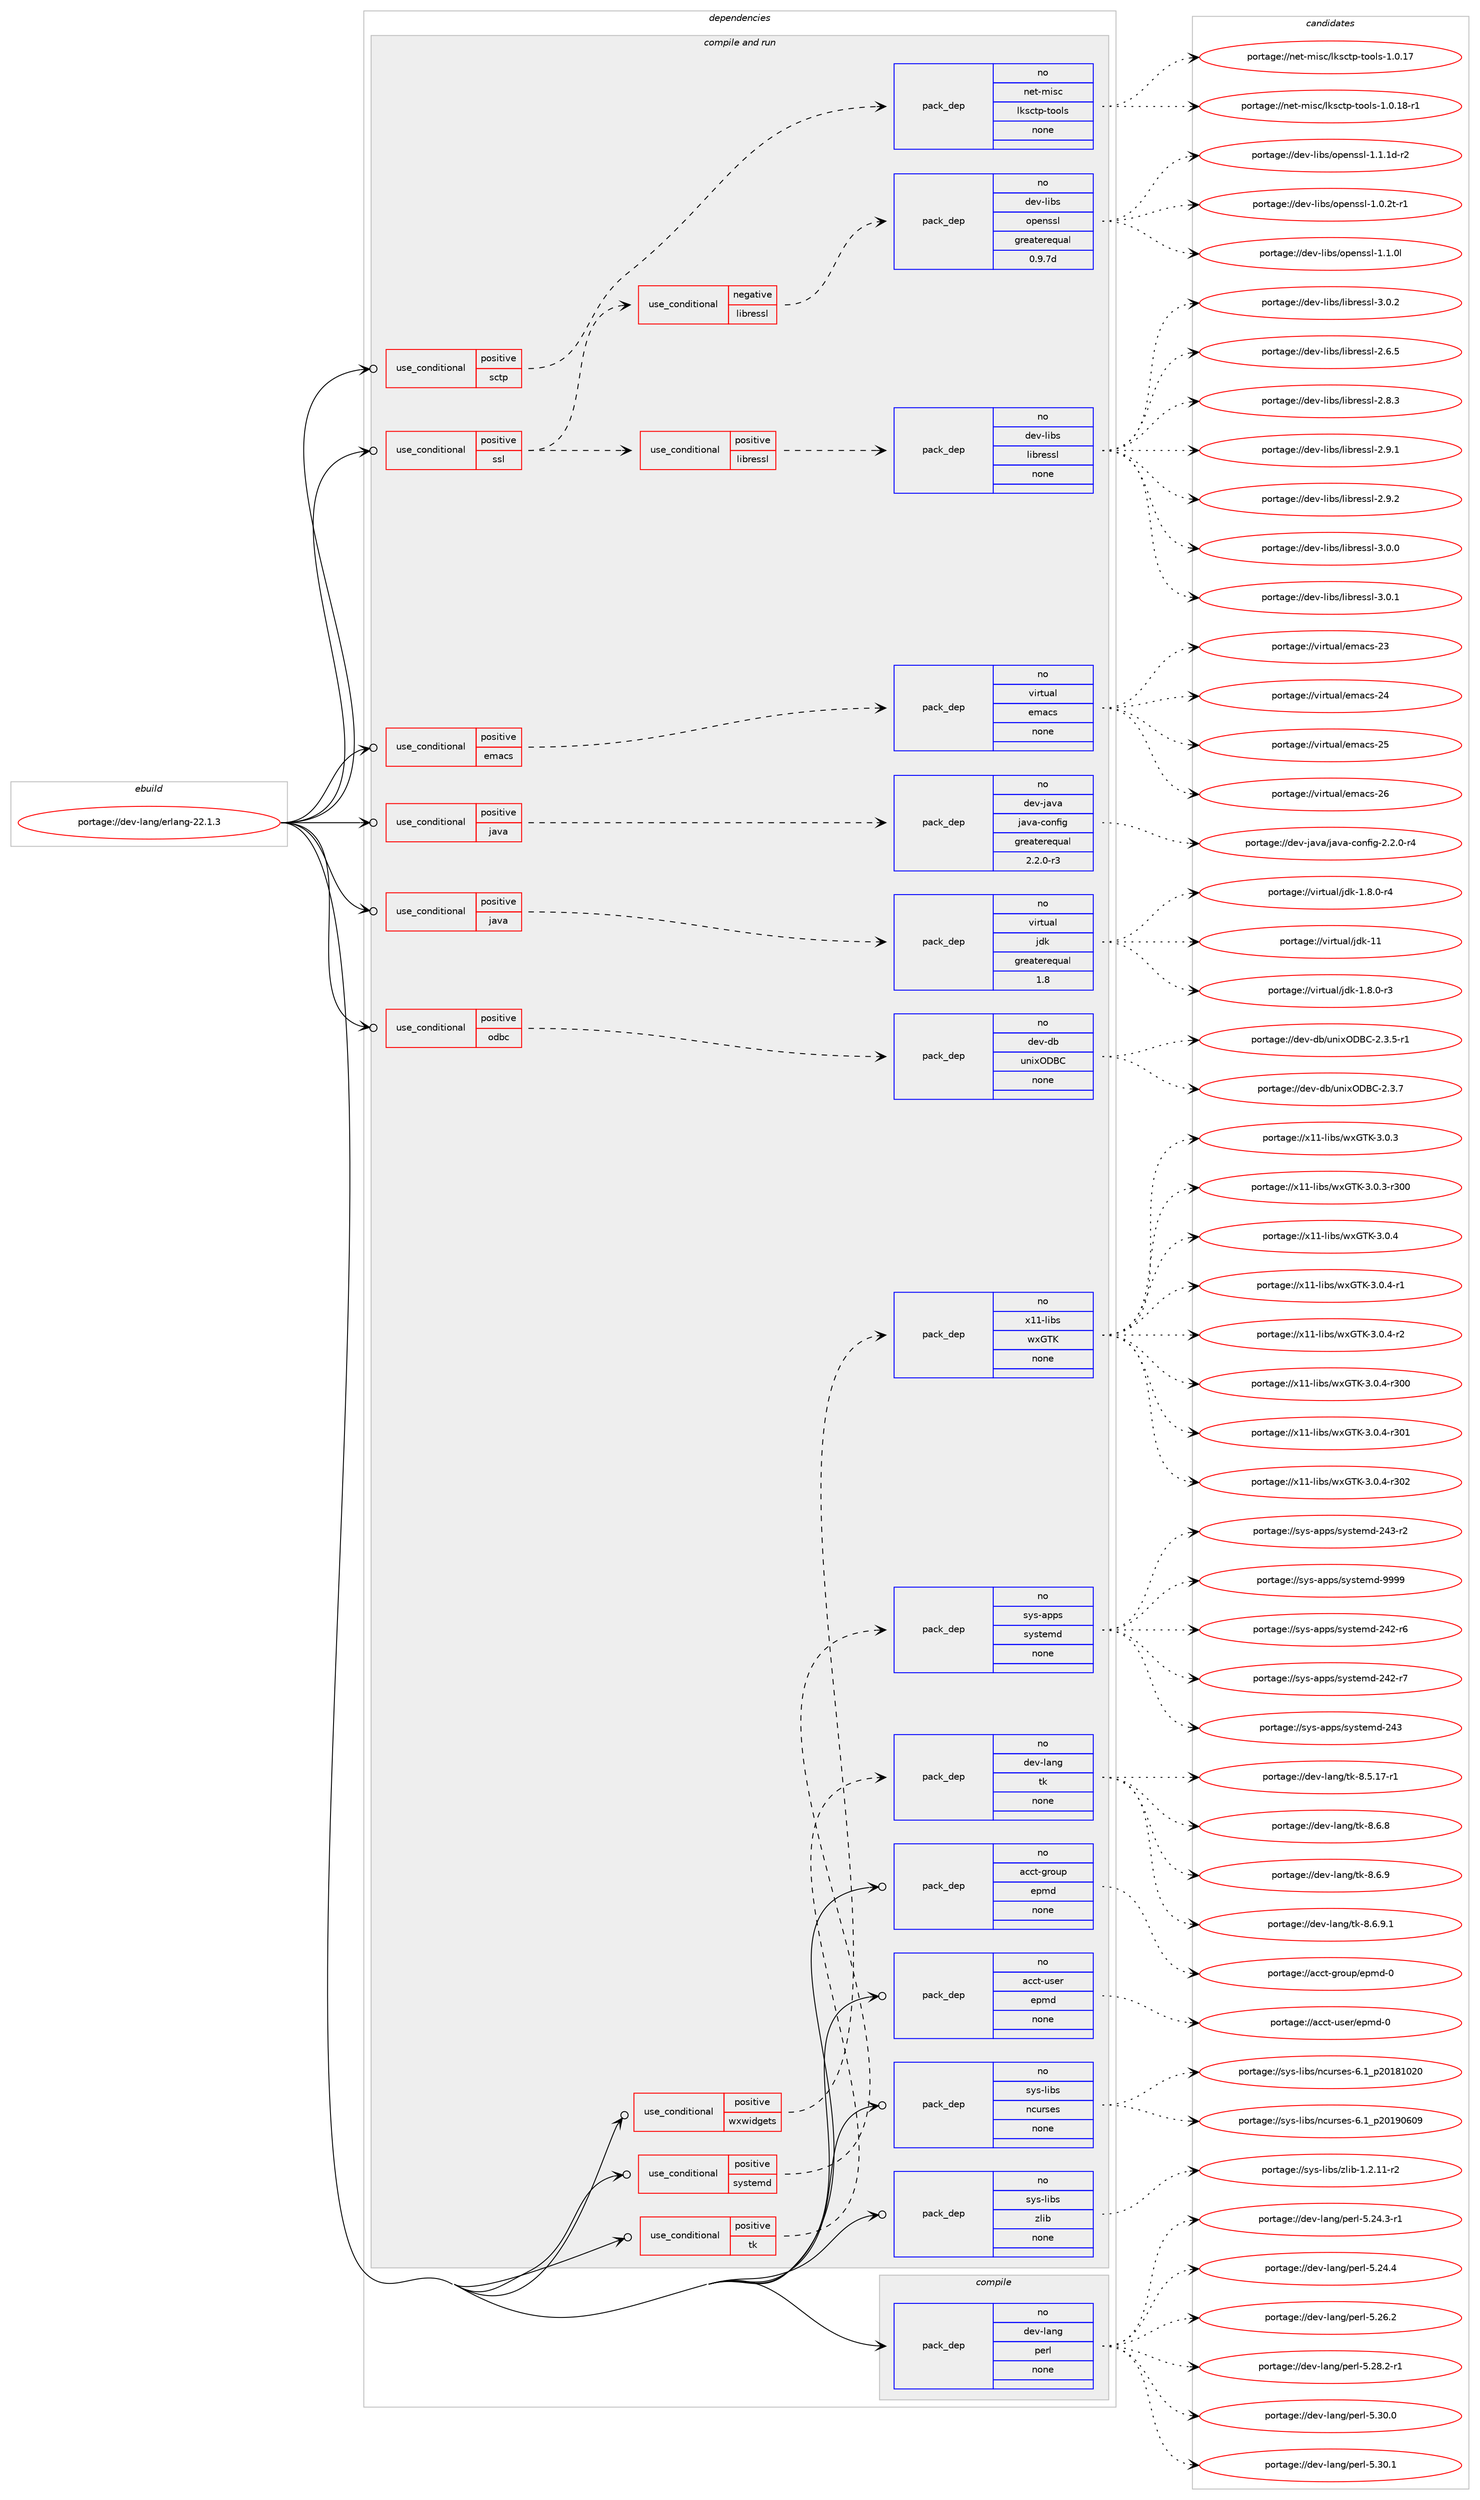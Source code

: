digraph prolog {

# *************
# Graph options
# *************

newrank=true;
concentrate=true;
compound=true;
graph [rankdir=LR,fontname=Helvetica,fontsize=10,ranksep=1.5];#, ranksep=2.5, nodesep=0.2];
edge  [arrowhead=vee];
node  [fontname=Helvetica,fontsize=10];

# **********
# The ebuild
# **********

subgraph cluster_leftcol {
color=gray;
rank=same;
label=<<i>ebuild</i>>;
id [label="portage://dev-lang/erlang-22.1.3", color=red, width=4, href="../dev-lang/erlang-22.1.3.svg"];
}

# ****************
# The dependencies
# ****************

subgraph cluster_midcol {
color=gray;
label=<<i>dependencies</i>>;
subgraph cluster_compile {
fillcolor="#eeeeee";
style=filled;
label=<<i>compile</i>>;
subgraph pack71229 {
dependency93042 [label=<<TABLE BORDER="0" CELLBORDER="1" CELLSPACING="0" CELLPADDING="4" WIDTH="220"><TR><TD ROWSPAN="6" CELLPADDING="30">pack_dep</TD></TR><TR><TD WIDTH="110">no</TD></TR><TR><TD>dev-lang</TD></TR><TR><TD>perl</TD></TR><TR><TD>none</TD></TR><TR><TD></TD></TR></TABLE>>, shape=none, color=blue];
}
id:e -> dependency93042:w [weight=20,style="solid",arrowhead="vee"];
}
subgraph cluster_compileandrun {
fillcolor="#eeeeee";
style=filled;
label=<<i>compile and run</i>>;
subgraph cond19071 {
dependency93043 [label=<<TABLE BORDER="0" CELLBORDER="1" CELLSPACING="0" CELLPADDING="4"><TR><TD ROWSPAN="3" CELLPADDING="10">use_conditional</TD></TR><TR><TD>positive</TD></TR><TR><TD>emacs</TD></TR></TABLE>>, shape=none, color=red];
subgraph pack71230 {
dependency93044 [label=<<TABLE BORDER="0" CELLBORDER="1" CELLSPACING="0" CELLPADDING="4" WIDTH="220"><TR><TD ROWSPAN="6" CELLPADDING="30">pack_dep</TD></TR><TR><TD WIDTH="110">no</TD></TR><TR><TD>virtual</TD></TR><TR><TD>emacs</TD></TR><TR><TD>none</TD></TR><TR><TD></TD></TR></TABLE>>, shape=none, color=blue];
}
dependency93043:e -> dependency93044:w [weight=20,style="dashed",arrowhead="vee"];
}
id:e -> dependency93043:w [weight=20,style="solid",arrowhead="odotvee"];
subgraph cond19072 {
dependency93045 [label=<<TABLE BORDER="0" CELLBORDER="1" CELLSPACING="0" CELLPADDING="4"><TR><TD ROWSPAN="3" CELLPADDING="10">use_conditional</TD></TR><TR><TD>positive</TD></TR><TR><TD>java</TD></TR></TABLE>>, shape=none, color=red];
subgraph pack71231 {
dependency93046 [label=<<TABLE BORDER="0" CELLBORDER="1" CELLSPACING="0" CELLPADDING="4" WIDTH="220"><TR><TD ROWSPAN="6" CELLPADDING="30">pack_dep</TD></TR><TR><TD WIDTH="110">no</TD></TR><TR><TD>dev-java</TD></TR><TR><TD>java-config</TD></TR><TR><TD>greaterequal</TD></TR><TR><TD>2.2.0-r3</TD></TR></TABLE>>, shape=none, color=blue];
}
dependency93045:e -> dependency93046:w [weight=20,style="dashed",arrowhead="vee"];
}
id:e -> dependency93045:w [weight=20,style="solid",arrowhead="odotvee"];
subgraph cond19073 {
dependency93047 [label=<<TABLE BORDER="0" CELLBORDER="1" CELLSPACING="0" CELLPADDING="4"><TR><TD ROWSPAN="3" CELLPADDING="10">use_conditional</TD></TR><TR><TD>positive</TD></TR><TR><TD>java</TD></TR></TABLE>>, shape=none, color=red];
subgraph pack71232 {
dependency93048 [label=<<TABLE BORDER="0" CELLBORDER="1" CELLSPACING="0" CELLPADDING="4" WIDTH="220"><TR><TD ROWSPAN="6" CELLPADDING="30">pack_dep</TD></TR><TR><TD WIDTH="110">no</TD></TR><TR><TD>virtual</TD></TR><TR><TD>jdk</TD></TR><TR><TD>greaterequal</TD></TR><TR><TD>1.8</TD></TR></TABLE>>, shape=none, color=blue];
}
dependency93047:e -> dependency93048:w [weight=20,style="dashed",arrowhead="vee"];
}
id:e -> dependency93047:w [weight=20,style="solid",arrowhead="odotvee"];
subgraph cond19074 {
dependency93049 [label=<<TABLE BORDER="0" CELLBORDER="1" CELLSPACING="0" CELLPADDING="4"><TR><TD ROWSPAN="3" CELLPADDING="10">use_conditional</TD></TR><TR><TD>positive</TD></TR><TR><TD>odbc</TD></TR></TABLE>>, shape=none, color=red];
subgraph pack71233 {
dependency93050 [label=<<TABLE BORDER="0" CELLBORDER="1" CELLSPACING="0" CELLPADDING="4" WIDTH="220"><TR><TD ROWSPAN="6" CELLPADDING="30">pack_dep</TD></TR><TR><TD WIDTH="110">no</TD></TR><TR><TD>dev-db</TD></TR><TR><TD>unixODBC</TD></TR><TR><TD>none</TD></TR><TR><TD></TD></TR></TABLE>>, shape=none, color=blue];
}
dependency93049:e -> dependency93050:w [weight=20,style="dashed",arrowhead="vee"];
}
id:e -> dependency93049:w [weight=20,style="solid",arrowhead="odotvee"];
subgraph cond19075 {
dependency93051 [label=<<TABLE BORDER="0" CELLBORDER="1" CELLSPACING="0" CELLPADDING="4"><TR><TD ROWSPAN="3" CELLPADDING="10">use_conditional</TD></TR><TR><TD>positive</TD></TR><TR><TD>sctp</TD></TR></TABLE>>, shape=none, color=red];
subgraph pack71234 {
dependency93052 [label=<<TABLE BORDER="0" CELLBORDER="1" CELLSPACING="0" CELLPADDING="4" WIDTH="220"><TR><TD ROWSPAN="6" CELLPADDING="30">pack_dep</TD></TR><TR><TD WIDTH="110">no</TD></TR><TR><TD>net-misc</TD></TR><TR><TD>lksctp-tools</TD></TR><TR><TD>none</TD></TR><TR><TD></TD></TR></TABLE>>, shape=none, color=blue];
}
dependency93051:e -> dependency93052:w [weight=20,style="dashed",arrowhead="vee"];
}
id:e -> dependency93051:w [weight=20,style="solid",arrowhead="odotvee"];
subgraph cond19076 {
dependency93053 [label=<<TABLE BORDER="0" CELLBORDER="1" CELLSPACING="0" CELLPADDING="4"><TR><TD ROWSPAN="3" CELLPADDING="10">use_conditional</TD></TR><TR><TD>positive</TD></TR><TR><TD>ssl</TD></TR></TABLE>>, shape=none, color=red];
subgraph cond19077 {
dependency93054 [label=<<TABLE BORDER="0" CELLBORDER="1" CELLSPACING="0" CELLPADDING="4"><TR><TD ROWSPAN="3" CELLPADDING="10">use_conditional</TD></TR><TR><TD>negative</TD></TR><TR><TD>libressl</TD></TR></TABLE>>, shape=none, color=red];
subgraph pack71235 {
dependency93055 [label=<<TABLE BORDER="0" CELLBORDER="1" CELLSPACING="0" CELLPADDING="4" WIDTH="220"><TR><TD ROWSPAN="6" CELLPADDING="30">pack_dep</TD></TR><TR><TD WIDTH="110">no</TD></TR><TR><TD>dev-libs</TD></TR><TR><TD>openssl</TD></TR><TR><TD>greaterequal</TD></TR><TR><TD>0.9.7d</TD></TR></TABLE>>, shape=none, color=blue];
}
dependency93054:e -> dependency93055:w [weight=20,style="dashed",arrowhead="vee"];
}
dependency93053:e -> dependency93054:w [weight=20,style="dashed",arrowhead="vee"];
subgraph cond19078 {
dependency93056 [label=<<TABLE BORDER="0" CELLBORDER="1" CELLSPACING="0" CELLPADDING="4"><TR><TD ROWSPAN="3" CELLPADDING="10">use_conditional</TD></TR><TR><TD>positive</TD></TR><TR><TD>libressl</TD></TR></TABLE>>, shape=none, color=red];
subgraph pack71236 {
dependency93057 [label=<<TABLE BORDER="0" CELLBORDER="1" CELLSPACING="0" CELLPADDING="4" WIDTH="220"><TR><TD ROWSPAN="6" CELLPADDING="30">pack_dep</TD></TR><TR><TD WIDTH="110">no</TD></TR><TR><TD>dev-libs</TD></TR><TR><TD>libressl</TD></TR><TR><TD>none</TD></TR><TR><TD></TD></TR></TABLE>>, shape=none, color=blue];
}
dependency93056:e -> dependency93057:w [weight=20,style="dashed",arrowhead="vee"];
}
dependency93053:e -> dependency93056:w [weight=20,style="dashed",arrowhead="vee"];
}
id:e -> dependency93053:w [weight=20,style="solid",arrowhead="odotvee"];
subgraph cond19079 {
dependency93058 [label=<<TABLE BORDER="0" CELLBORDER="1" CELLSPACING="0" CELLPADDING="4"><TR><TD ROWSPAN="3" CELLPADDING="10">use_conditional</TD></TR><TR><TD>positive</TD></TR><TR><TD>systemd</TD></TR></TABLE>>, shape=none, color=red];
subgraph pack71237 {
dependency93059 [label=<<TABLE BORDER="0" CELLBORDER="1" CELLSPACING="0" CELLPADDING="4" WIDTH="220"><TR><TD ROWSPAN="6" CELLPADDING="30">pack_dep</TD></TR><TR><TD WIDTH="110">no</TD></TR><TR><TD>sys-apps</TD></TR><TR><TD>systemd</TD></TR><TR><TD>none</TD></TR><TR><TD></TD></TR></TABLE>>, shape=none, color=blue];
}
dependency93058:e -> dependency93059:w [weight=20,style="dashed",arrowhead="vee"];
}
id:e -> dependency93058:w [weight=20,style="solid",arrowhead="odotvee"];
subgraph cond19080 {
dependency93060 [label=<<TABLE BORDER="0" CELLBORDER="1" CELLSPACING="0" CELLPADDING="4"><TR><TD ROWSPAN="3" CELLPADDING="10">use_conditional</TD></TR><TR><TD>positive</TD></TR><TR><TD>tk</TD></TR></TABLE>>, shape=none, color=red];
subgraph pack71238 {
dependency93061 [label=<<TABLE BORDER="0" CELLBORDER="1" CELLSPACING="0" CELLPADDING="4" WIDTH="220"><TR><TD ROWSPAN="6" CELLPADDING="30">pack_dep</TD></TR><TR><TD WIDTH="110">no</TD></TR><TR><TD>dev-lang</TD></TR><TR><TD>tk</TD></TR><TR><TD>none</TD></TR><TR><TD></TD></TR></TABLE>>, shape=none, color=blue];
}
dependency93060:e -> dependency93061:w [weight=20,style="dashed",arrowhead="vee"];
}
id:e -> dependency93060:w [weight=20,style="solid",arrowhead="odotvee"];
subgraph cond19081 {
dependency93062 [label=<<TABLE BORDER="0" CELLBORDER="1" CELLSPACING="0" CELLPADDING="4"><TR><TD ROWSPAN="3" CELLPADDING="10">use_conditional</TD></TR><TR><TD>positive</TD></TR><TR><TD>wxwidgets</TD></TR></TABLE>>, shape=none, color=red];
subgraph pack71239 {
dependency93063 [label=<<TABLE BORDER="0" CELLBORDER="1" CELLSPACING="0" CELLPADDING="4" WIDTH="220"><TR><TD ROWSPAN="6" CELLPADDING="30">pack_dep</TD></TR><TR><TD WIDTH="110">no</TD></TR><TR><TD>x11-libs</TD></TR><TR><TD>wxGTK</TD></TR><TR><TD>none</TD></TR><TR><TD></TD></TR></TABLE>>, shape=none, color=blue];
}
dependency93062:e -> dependency93063:w [weight=20,style="dashed",arrowhead="vee"];
}
id:e -> dependency93062:w [weight=20,style="solid",arrowhead="odotvee"];
subgraph pack71240 {
dependency93064 [label=<<TABLE BORDER="0" CELLBORDER="1" CELLSPACING="0" CELLPADDING="4" WIDTH="220"><TR><TD ROWSPAN="6" CELLPADDING="30">pack_dep</TD></TR><TR><TD WIDTH="110">no</TD></TR><TR><TD>acct-group</TD></TR><TR><TD>epmd</TD></TR><TR><TD>none</TD></TR><TR><TD></TD></TR></TABLE>>, shape=none, color=blue];
}
id:e -> dependency93064:w [weight=20,style="solid",arrowhead="odotvee"];
subgraph pack71241 {
dependency93065 [label=<<TABLE BORDER="0" CELLBORDER="1" CELLSPACING="0" CELLPADDING="4" WIDTH="220"><TR><TD ROWSPAN="6" CELLPADDING="30">pack_dep</TD></TR><TR><TD WIDTH="110">no</TD></TR><TR><TD>acct-user</TD></TR><TR><TD>epmd</TD></TR><TR><TD>none</TD></TR><TR><TD></TD></TR></TABLE>>, shape=none, color=blue];
}
id:e -> dependency93065:w [weight=20,style="solid",arrowhead="odotvee"];
subgraph pack71242 {
dependency93066 [label=<<TABLE BORDER="0" CELLBORDER="1" CELLSPACING="0" CELLPADDING="4" WIDTH="220"><TR><TD ROWSPAN="6" CELLPADDING="30">pack_dep</TD></TR><TR><TD WIDTH="110">no</TD></TR><TR><TD>sys-libs</TD></TR><TR><TD>ncurses</TD></TR><TR><TD>none</TD></TR><TR><TD></TD></TR></TABLE>>, shape=none, color=blue];
}
id:e -> dependency93066:w [weight=20,style="solid",arrowhead="odotvee"];
subgraph pack71243 {
dependency93067 [label=<<TABLE BORDER="0" CELLBORDER="1" CELLSPACING="0" CELLPADDING="4" WIDTH="220"><TR><TD ROWSPAN="6" CELLPADDING="30">pack_dep</TD></TR><TR><TD WIDTH="110">no</TD></TR><TR><TD>sys-libs</TD></TR><TR><TD>zlib</TD></TR><TR><TD>none</TD></TR><TR><TD></TD></TR></TABLE>>, shape=none, color=blue];
}
id:e -> dependency93067:w [weight=20,style="solid",arrowhead="odotvee"];
}
subgraph cluster_run {
fillcolor="#eeeeee";
style=filled;
label=<<i>run</i>>;
}
}

# **************
# The candidates
# **************

subgraph cluster_choices {
rank=same;
color=gray;
label=<<i>candidates</i>>;

subgraph choice71229 {
color=black;
nodesep=1;
choiceportage100101118451089711010347112101114108455346505246514511449 [label="portage://dev-lang/perl-5.24.3-r1", color=red, width=4,href="../dev-lang/perl-5.24.3-r1.svg"];
choiceportage10010111845108971101034711210111410845534650524652 [label="portage://dev-lang/perl-5.24.4", color=red, width=4,href="../dev-lang/perl-5.24.4.svg"];
choiceportage10010111845108971101034711210111410845534650544650 [label="portage://dev-lang/perl-5.26.2", color=red, width=4,href="../dev-lang/perl-5.26.2.svg"];
choiceportage100101118451089711010347112101114108455346505646504511449 [label="portage://dev-lang/perl-5.28.2-r1", color=red, width=4,href="../dev-lang/perl-5.28.2-r1.svg"];
choiceportage10010111845108971101034711210111410845534651484648 [label="portage://dev-lang/perl-5.30.0", color=red, width=4,href="../dev-lang/perl-5.30.0.svg"];
choiceportage10010111845108971101034711210111410845534651484649 [label="portage://dev-lang/perl-5.30.1", color=red, width=4,href="../dev-lang/perl-5.30.1.svg"];
dependency93042:e -> choiceportage100101118451089711010347112101114108455346505246514511449:w [style=dotted,weight="100"];
dependency93042:e -> choiceportage10010111845108971101034711210111410845534650524652:w [style=dotted,weight="100"];
dependency93042:e -> choiceportage10010111845108971101034711210111410845534650544650:w [style=dotted,weight="100"];
dependency93042:e -> choiceportage100101118451089711010347112101114108455346505646504511449:w [style=dotted,weight="100"];
dependency93042:e -> choiceportage10010111845108971101034711210111410845534651484648:w [style=dotted,weight="100"];
dependency93042:e -> choiceportage10010111845108971101034711210111410845534651484649:w [style=dotted,weight="100"];
}
subgraph choice71230 {
color=black;
nodesep=1;
choiceportage11810511411611797108471011099799115455051 [label="portage://virtual/emacs-23", color=red, width=4,href="../virtual/emacs-23.svg"];
choiceportage11810511411611797108471011099799115455052 [label="portage://virtual/emacs-24", color=red, width=4,href="../virtual/emacs-24.svg"];
choiceportage11810511411611797108471011099799115455053 [label="portage://virtual/emacs-25", color=red, width=4,href="../virtual/emacs-25.svg"];
choiceportage11810511411611797108471011099799115455054 [label="portage://virtual/emacs-26", color=red, width=4,href="../virtual/emacs-26.svg"];
dependency93044:e -> choiceportage11810511411611797108471011099799115455051:w [style=dotted,weight="100"];
dependency93044:e -> choiceportage11810511411611797108471011099799115455052:w [style=dotted,weight="100"];
dependency93044:e -> choiceportage11810511411611797108471011099799115455053:w [style=dotted,weight="100"];
dependency93044:e -> choiceportage11810511411611797108471011099799115455054:w [style=dotted,weight="100"];
}
subgraph choice71231 {
color=black;
nodesep=1;
choiceportage10010111845106971189747106971189745991111101021051034550465046484511452 [label="portage://dev-java/java-config-2.2.0-r4", color=red, width=4,href="../dev-java/java-config-2.2.0-r4.svg"];
dependency93046:e -> choiceportage10010111845106971189747106971189745991111101021051034550465046484511452:w [style=dotted,weight="100"];
}
subgraph choice71232 {
color=black;
nodesep=1;
choiceportage11810511411611797108471061001074549465646484511451 [label="portage://virtual/jdk-1.8.0-r3", color=red, width=4,href="../virtual/jdk-1.8.0-r3.svg"];
choiceportage11810511411611797108471061001074549465646484511452 [label="portage://virtual/jdk-1.8.0-r4", color=red, width=4,href="../virtual/jdk-1.8.0-r4.svg"];
choiceportage1181051141161179710847106100107454949 [label="portage://virtual/jdk-11", color=red, width=4,href="../virtual/jdk-11.svg"];
dependency93048:e -> choiceportage11810511411611797108471061001074549465646484511451:w [style=dotted,weight="100"];
dependency93048:e -> choiceportage11810511411611797108471061001074549465646484511452:w [style=dotted,weight="100"];
dependency93048:e -> choiceportage1181051141161179710847106100107454949:w [style=dotted,weight="100"];
}
subgraph choice71233 {
color=black;
nodesep=1;
choiceportage100101118451009847117110105120796866674550465146534511449 [label="portage://dev-db/unixODBC-2.3.5-r1", color=red, width=4,href="../dev-db/unixODBC-2.3.5-r1.svg"];
choiceportage10010111845100984711711010512079686667455046514655 [label="portage://dev-db/unixODBC-2.3.7", color=red, width=4,href="../dev-db/unixODBC-2.3.7.svg"];
dependency93050:e -> choiceportage100101118451009847117110105120796866674550465146534511449:w [style=dotted,weight="100"];
dependency93050:e -> choiceportage10010111845100984711711010512079686667455046514655:w [style=dotted,weight="100"];
}
subgraph choice71234 {
color=black;
nodesep=1;
choiceportage110101116451091051159947108107115991161124511611111110811545494648464955 [label="portage://net-misc/lksctp-tools-1.0.17", color=red, width=4,href="../net-misc/lksctp-tools-1.0.17.svg"];
choiceportage1101011164510910511599471081071159911611245116111111108115454946484649564511449 [label="portage://net-misc/lksctp-tools-1.0.18-r1", color=red, width=4,href="../net-misc/lksctp-tools-1.0.18-r1.svg"];
dependency93052:e -> choiceportage110101116451091051159947108107115991161124511611111110811545494648464955:w [style=dotted,weight="100"];
dependency93052:e -> choiceportage1101011164510910511599471081071159911611245116111111108115454946484649564511449:w [style=dotted,weight="100"];
}
subgraph choice71235 {
color=black;
nodesep=1;
choiceportage1001011184510810598115471111121011101151151084549464846501164511449 [label="portage://dev-libs/openssl-1.0.2t-r1", color=red, width=4,href="../dev-libs/openssl-1.0.2t-r1.svg"];
choiceportage100101118451081059811547111112101110115115108454946494648108 [label="portage://dev-libs/openssl-1.1.0l", color=red, width=4,href="../dev-libs/openssl-1.1.0l.svg"];
choiceportage1001011184510810598115471111121011101151151084549464946491004511450 [label="portage://dev-libs/openssl-1.1.1d-r2", color=red, width=4,href="../dev-libs/openssl-1.1.1d-r2.svg"];
dependency93055:e -> choiceportage1001011184510810598115471111121011101151151084549464846501164511449:w [style=dotted,weight="100"];
dependency93055:e -> choiceportage100101118451081059811547111112101110115115108454946494648108:w [style=dotted,weight="100"];
dependency93055:e -> choiceportage1001011184510810598115471111121011101151151084549464946491004511450:w [style=dotted,weight="100"];
}
subgraph choice71236 {
color=black;
nodesep=1;
choiceportage10010111845108105981154710810598114101115115108455046544653 [label="portage://dev-libs/libressl-2.6.5", color=red, width=4,href="../dev-libs/libressl-2.6.5.svg"];
choiceportage10010111845108105981154710810598114101115115108455046564651 [label="portage://dev-libs/libressl-2.8.3", color=red, width=4,href="../dev-libs/libressl-2.8.3.svg"];
choiceportage10010111845108105981154710810598114101115115108455046574649 [label="portage://dev-libs/libressl-2.9.1", color=red, width=4,href="../dev-libs/libressl-2.9.1.svg"];
choiceportage10010111845108105981154710810598114101115115108455046574650 [label="portage://dev-libs/libressl-2.9.2", color=red, width=4,href="../dev-libs/libressl-2.9.2.svg"];
choiceportage10010111845108105981154710810598114101115115108455146484648 [label="portage://dev-libs/libressl-3.0.0", color=red, width=4,href="../dev-libs/libressl-3.0.0.svg"];
choiceportage10010111845108105981154710810598114101115115108455146484649 [label="portage://dev-libs/libressl-3.0.1", color=red, width=4,href="../dev-libs/libressl-3.0.1.svg"];
choiceportage10010111845108105981154710810598114101115115108455146484650 [label="portage://dev-libs/libressl-3.0.2", color=red, width=4,href="../dev-libs/libressl-3.0.2.svg"];
dependency93057:e -> choiceportage10010111845108105981154710810598114101115115108455046544653:w [style=dotted,weight="100"];
dependency93057:e -> choiceportage10010111845108105981154710810598114101115115108455046564651:w [style=dotted,weight="100"];
dependency93057:e -> choiceportage10010111845108105981154710810598114101115115108455046574649:w [style=dotted,weight="100"];
dependency93057:e -> choiceportage10010111845108105981154710810598114101115115108455046574650:w [style=dotted,weight="100"];
dependency93057:e -> choiceportage10010111845108105981154710810598114101115115108455146484648:w [style=dotted,weight="100"];
dependency93057:e -> choiceportage10010111845108105981154710810598114101115115108455146484649:w [style=dotted,weight="100"];
dependency93057:e -> choiceportage10010111845108105981154710810598114101115115108455146484650:w [style=dotted,weight="100"];
}
subgraph choice71237 {
color=black;
nodesep=1;
choiceportage115121115459711211211547115121115116101109100455052504511454 [label="portage://sys-apps/systemd-242-r6", color=red, width=4,href="../sys-apps/systemd-242-r6.svg"];
choiceportage115121115459711211211547115121115116101109100455052504511455 [label="portage://sys-apps/systemd-242-r7", color=red, width=4,href="../sys-apps/systemd-242-r7.svg"];
choiceportage11512111545971121121154711512111511610110910045505251 [label="portage://sys-apps/systemd-243", color=red, width=4,href="../sys-apps/systemd-243.svg"];
choiceportage115121115459711211211547115121115116101109100455052514511450 [label="portage://sys-apps/systemd-243-r2", color=red, width=4,href="../sys-apps/systemd-243-r2.svg"];
choiceportage1151211154597112112115471151211151161011091004557575757 [label="portage://sys-apps/systemd-9999", color=red, width=4,href="../sys-apps/systemd-9999.svg"];
dependency93059:e -> choiceportage115121115459711211211547115121115116101109100455052504511454:w [style=dotted,weight="100"];
dependency93059:e -> choiceportage115121115459711211211547115121115116101109100455052504511455:w [style=dotted,weight="100"];
dependency93059:e -> choiceportage11512111545971121121154711512111511610110910045505251:w [style=dotted,weight="100"];
dependency93059:e -> choiceportage115121115459711211211547115121115116101109100455052514511450:w [style=dotted,weight="100"];
dependency93059:e -> choiceportage1151211154597112112115471151211151161011091004557575757:w [style=dotted,weight="100"];
}
subgraph choice71238 {
color=black;
nodesep=1;
choiceportage100101118451089711010347116107455646534649554511449 [label="portage://dev-lang/tk-8.5.17-r1", color=red, width=4,href="../dev-lang/tk-8.5.17-r1.svg"];
choiceportage100101118451089711010347116107455646544656 [label="portage://dev-lang/tk-8.6.8", color=red, width=4,href="../dev-lang/tk-8.6.8.svg"];
choiceportage100101118451089711010347116107455646544657 [label="portage://dev-lang/tk-8.6.9", color=red, width=4,href="../dev-lang/tk-8.6.9.svg"];
choiceportage1001011184510897110103471161074556465446574649 [label="portage://dev-lang/tk-8.6.9.1", color=red, width=4,href="../dev-lang/tk-8.6.9.1.svg"];
dependency93061:e -> choiceportage100101118451089711010347116107455646534649554511449:w [style=dotted,weight="100"];
dependency93061:e -> choiceportage100101118451089711010347116107455646544656:w [style=dotted,weight="100"];
dependency93061:e -> choiceportage100101118451089711010347116107455646544657:w [style=dotted,weight="100"];
dependency93061:e -> choiceportage1001011184510897110103471161074556465446574649:w [style=dotted,weight="100"];
}
subgraph choice71239 {
color=black;
nodesep=1;
choiceportage1204949451081059811547119120718475455146484651 [label="portage://x11-libs/wxGTK-3.0.3", color=red, width=4,href="../x11-libs/wxGTK-3.0.3.svg"];
choiceportage120494945108105981154711912071847545514648465145114514848 [label="portage://x11-libs/wxGTK-3.0.3-r300", color=red, width=4,href="../x11-libs/wxGTK-3.0.3-r300.svg"];
choiceportage1204949451081059811547119120718475455146484652 [label="portage://x11-libs/wxGTK-3.0.4", color=red, width=4,href="../x11-libs/wxGTK-3.0.4.svg"];
choiceportage12049494510810598115471191207184754551464846524511449 [label="portage://x11-libs/wxGTK-3.0.4-r1", color=red, width=4,href="../x11-libs/wxGTK-3.0.4-r1.svg"];
choiceportage12049494510810598115471191207184754551464846524511450 [label="portage://x11-libs/wxGTK-3.0.4-r2", color=red, width=4,href="../x11-libs/wxGTK-3.0.4-r2.svg"];
choiceportage120494945108105981154711912071847545514648465245114514848 [label="portage://x11-libs/wxGTK-3.0.4-r300", color=red, width=4,href="../x11-libs/wxGTK-3.0.4-r300.svg"];
choiceportage120494945108105981154711912071847545514648465245114514849 [label="portage://x11-libs/wxGTK-3.0.4-r301", color=red, width=4,href="../x11-libs/wxGTK-3.0.4-r301.svg"];
choiceportage120494945108105981154711912071847545514648465245114514850 [label="portage://x11-libs/wxGTK-3.0.4-r302", color=red, width=4,href="../x11-libs/wxGTK-3.0.4-r302.svg"];
dependency93063:e -> choiceportage1204949451081059811547119120718475455146484651:w [style=dotted,weight="100"];
dependency93063:e -> choiceportage120494945108105981154711912071847545514648465145114514848:w [style=dotted,weight="100"];
dependency93063:e -> choiceportage1204949451081059811547119120718475455146484652:w [style=dotted,weight="100"];
dependency93063:e -> choiceportage12049494510810598115471191207184754551464846524511449:w [style=dotted,weight="100"];
dependency93063:e -> choiceportage12049494510810598115471191207184754551464846524511450:w [style=dotted,weight="100"];
dependency93063:e -> choiceportage120494945108105981154711912071847545514648465245114514848:w [style=dotted,weight="100"];
dependency93063:e -> choiceportage120494945108105981154711912071847545514648465245114514849:w [style=dotted,weight="100"];
dependency93063:e -> choiceportage120494945108105981154711912071847545514648465245114514850:w [style=dotted,weight="100"];
}
subgraph choice71240 {
color=black;
nodesep=1;
choiceportage97999911645103114111117112471011121091004548 [label="portage://acct-group/epmd-0", color=red, width=4,href="../acct-group/epmd-0.svg"];
dependency93064:e -> choiceportage97999911645103114111117112471011121091004548:w [style=dotted,weight="100"];
}
subgraph choice71241 {
color=black;
nodesep=1;
choiceportage97999911645117115101114471011121091004548 [label="portage://acct-user/epmd-0", color=red, width=4,href="../acct-user/epmd-0.svg"];
dependency93065:e -> choiceportage97999911645117115101114471011121091004548:w [style=dotted,weight="100"];
}
subgraph choice71242 {
color=black;
nodesep=1;
choiceportage1151211154510810598115471109911711411510111545544649951125048495649485048 [label="portage://sys-libs/ncurses-6.1_p20181020", color=red, width=4,href="../sys-libs/ncurses-6.1_p20181020.svg"];
choiceportage1151211154510810598115471109911711411510111545544649951125048495748544857 [label="portage://sys-libs/ncurses-6.1_p20190609", color=red, width=4,href="../sys-libs/ncurses-6.1_p20190609.svg"];
dependency93066:e -> choiceportage1151211154510810598115471109911711411510111545544649951125048495649485048:w [style=dotted,weight="100"];
dependency93066:e -> choiceportage1151211154510810598115471109911711411510111545544649951125048495748544857:w [style=dotted,weight="100"];
}
subgraph choice71243 {
color=black;
nodesep=1;
choiceportage11512111545108105981154712210810598454946504649494511450 [label="portage://sys-libs/zlib-1.2.11-r2", color=red, width=4,href="../sys-libs/zlib-1.2.11-r2.svg"];
dependency93067:e -> choiceportage11512111545108105981154712210810598454946504649494511450:w [style=dotted,weight="100"];
}
}

}
